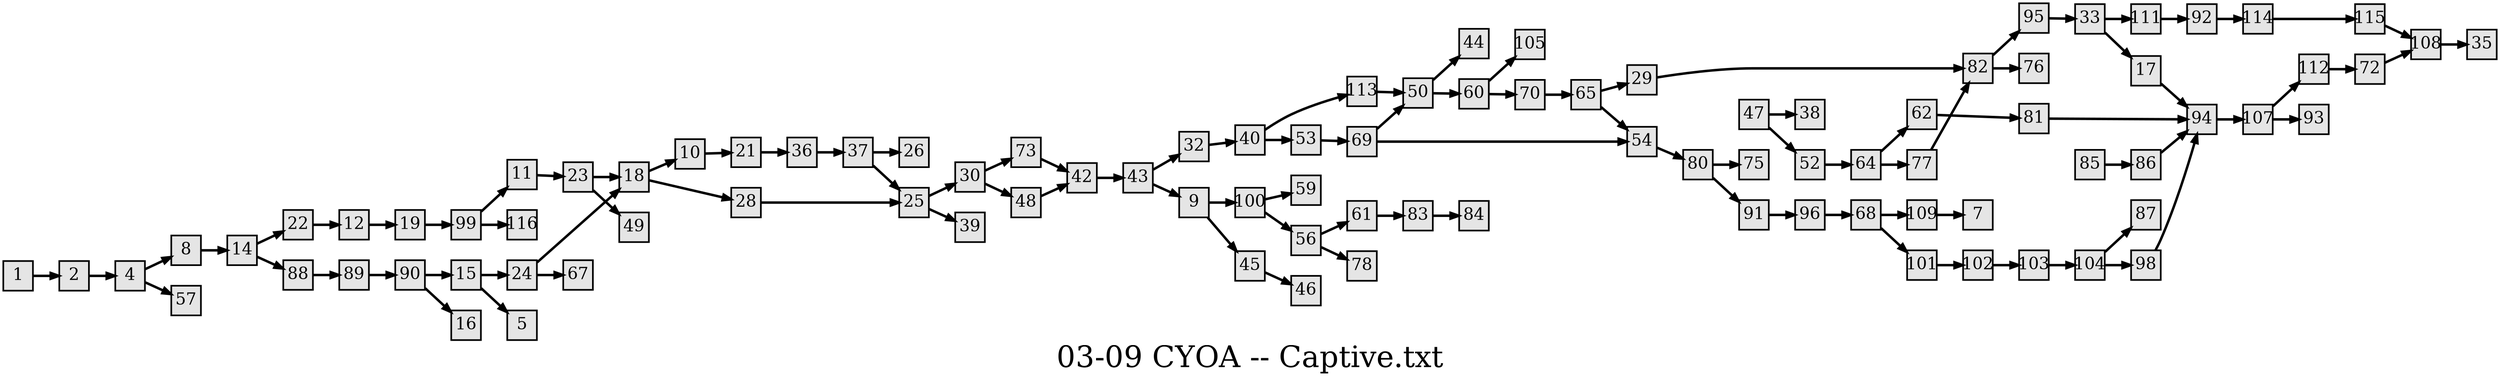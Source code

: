digraph g{
  graph [ label="03-09 CYOA -- Captive.txt" rankdir=LR, ordering=out, fontsize=36, nodesep="0.35", ranksep="0.45"];
  node  [shape=rect, penwidth=2, fontsize=20, style=filled, fillcolor=grey90, margin="0,0", labelfloat=true, regular=true, fixedsize=true];
  edge  [labelfloat=true, penwidth=3, fontsize=12];

  1 -> 2;
  2 -> 4;
  4 -> 8;
  4 -> 57;
  8 -> 14;
  9 -> 100;
  9 -> 45;
  10 -> 21;
  11 -> 23;
  12 -> 19;
  14 -> 22;
  14 -> 88;
  15 -> 24;
  15 -> 5;
  17 -> 94;
  18 -> 10;
  18 -> 28;
  19 -> 99;
  21 -> 36;
  22 -> 12;
  23 -> 18;
  23 -> 49;
  24 -> 18;
  24 -> 67;
  25 -> 30;
  25 -> 39;
  28 -> 25;
  29 -> 82;
  30 -> 73;
  30 -> 48;
  32 -> 40;
  33 -> 111;
  33 -> 17;
  36 -> 37;
  37 -> 26;
  37 -> 25;
  40 -> 113;
  40 -> 53;
  42 -> 43;
  43 -> 32;
  43 -> 9;
  45 -> 46;
  47 -> 38;
  47 -> 52;
  48 -> 42;
  50 -> 44;
  50 -> 60;
  52 -> 64;
  53 -> 69;
  54 -> 80;
  56 -> 61;
  56 -> 78;
  60 -> 105;
  60 -> 70;
  61 -> 83;
  62 -> 81;
  64 -> 62;
  64 -> 77;
  65 -> 29;
  65 -> 54;
  68 -> 109;
  68 -> 101;
  69 -> 50;
  69 -> 54;
  70 -> 65;
  72 -> 108;
  73 -> 42;
  77 -> 82;
  80 -> 75;
  80 -> 91;
  81 -> 94;
  82 -> 95;
  82 -> 76;
  83 -> 84;
  85 -> 86;
  86 -> 94;
  88 -> 89;
  89 -> 90;
  90 -> 15;
  90 -> 16;
  91 -> 96;
  92 -> 114;
  94 -> 107;
  95 -> 33;
  96 -> 68;
  98 -> 94;
  99 -> 11;
  99 -> 116;
  100 -> 59;
  100 -> 56;
  101 -> 102;
  102 -> 103;
  103 -> 104;
  104 -> 87;
  104 -> 98;
  107 -> 112;
  107 -> 93;
  108 -> 35;
  109 -> 7;
  111 -> 92;
  112 -> 72;
  113 -> 50;
  114 -> 115;
  115 -> 108;

}


